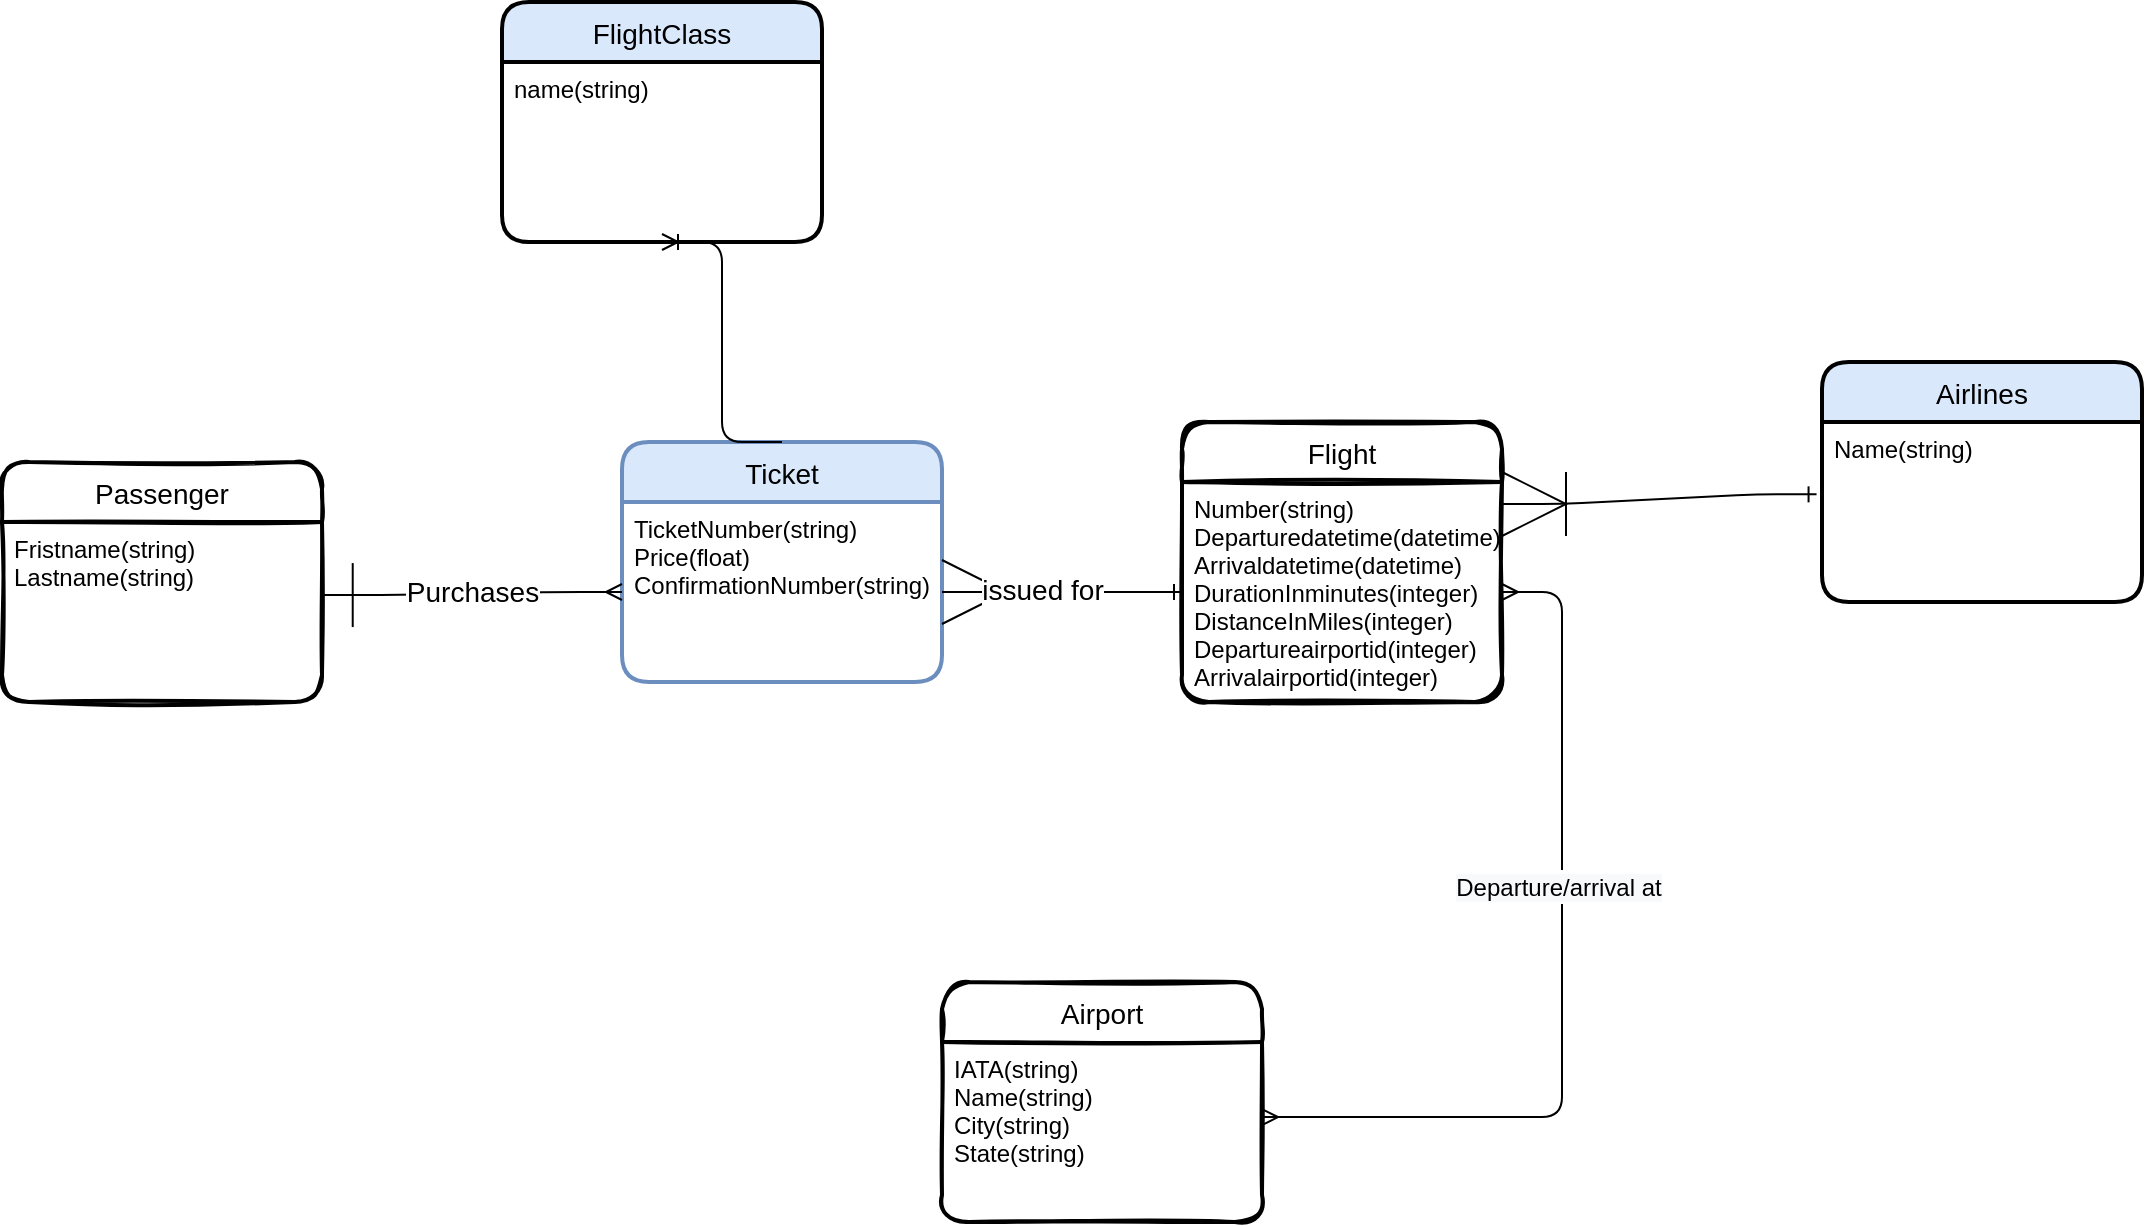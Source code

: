 <mxfile version="15.2.7" type="github">
  <diagram id="RMH9LBkZdMku891TQ4A5" name="Page-1">
    <mxGraphModel dx="865" dy="1647" grid="1" gridSize="10" guides="1" tooltips="1" connect="1" arrows="1" fold="1" page="1" pageScale="1" pageWidth="827" pageHeight="1169" math="0" shadow="0">
      <root>
        <mxCell id="0" />
        <mxCell id="1" parent="0" />
        <mxCell id="ENkWHnzuS75VNohpbnAh-1" value="Passenger" style="swimlane;childLayout=stackLayout;horizontal=1;startSize=30;horizontalStack=0;fontSize=14;fontStyle=0;strokeWidth=2;resizeParent=0;resizeLast=1;shadow=0;dashed=0;align=center;rounded=1;sketch=1;" vertex="1" parent="1">
          <mxGeometry x="50" y="50" width="160" height="120" as="geometry" />
        </mxCell>
        <mxCell id="ENkWHnzuS75VNohpbnAh-2" value="Fristname(string)&#xa;Lastname(string)&#xa;" style="align=left;strokeColor=none;fillColor=none;spacingLeft=4;fontSize=12;verticalAlign=top;resizable=0;rotatable=0;part=1;rounded=1;sketch=1;" vertex="1" parent="ENkWHnzuS75VNohpbnAh-1">
          <mxGeometry y="30" width="160" height="90" as="geometry" />
        </mxCell>
        <mxCell id="ENkWHnzuS75VNohpbnAh-3" value="Flight" style="swimlane;childLayout=stackLayout;horizontal=1;startSize=30;horizontalStack=0;fontSize=14;fontStyle=0;strokeWidth=2;resizeParent=0;resizeLast=1;shadow=0;dashed=0;align=center;rounded=1;sketch=1;" vertex="1" parent="1">
          <mxGeometry x="640" y="30" width="160" height="140" as="geometry" />
        </mxCell>
        <mxCell id="ENkWHnzuS75VNohpbnAh-4" value="Number(string)&#xa;Departuredatetime(datetime)&#xa;Arrivaldatetime(datetime)&#xa;DurationInminutes(integer)&#xa;DistanceInMiles(integer)&#xa;Departureairportid(integer)&#xa;Arrivalairportid(integer)" style="align=left;strokeColor=none;fillColor=none;spacingLeft=4;fontSize=12;verticalAlign=top;resizable=0;rotatable=0;part=1;rounded=1;sketch=1;" vertex="1" parent="ENkWHnzuS75VNohpbnAh-3">
          <mxGeometry y="30" width="160" height="110" as="geometry" />
        </mxCell>
        <mxCell id="ENkWHnzuS75VNohpbnAh-8" value="Airport" style="swimlane;childLayout=stackLayout;horizontal=1;startSize=30;horizontalStack=0;fontSize=14;fontStyle=0;strokeWidth=2;resizeParent=0;resizeLast=1;shadow=0;dashed=0;align=center;rounded=1;sketch=1;" vertex="1" parent="1">
          <mxGeometry x="520" y="310" width="160" height="120" as="geometry" />
        </mxCell>
        <mxCell id="ENkWHnzuS75VNohpbnAh-9" value="IATA(string)&#xa;Name(string)&#xa;City(string)&#xa;State(string)" style="align=left;strokeColor=none;fillColor=none;spacingLeft=4;fontSize=12;verticalAlign=top;resizable=0;rotatable=0;part=1;rounded=1;sketch=1;" vertex="1" parent="ENkWHnzuS75VNohpbnAh-8">
          <mxGeometry y="30" width="160" height="90" as="geometry" />
        </mxCell>
        <mxCell id="ENkWHnzuS75VNohpbnAh-12" value="" style="edgeStyle=entityRelationEdgeStyle;fontSize=12;html=1;endArrow=ERmany;startArrow=ERmany;exitX=1;exitY=0.417;exitDx=0;exitDy=0;exitPerimeter=0;" edge="1" parent="1" source="ENkWHnzuS75VNohpbnAh-9" target="ENkWHnzuS75VNohpbnAh-4">
          <mxGeometry width="100" height="100" relative="1" as="geometry">
            <mxPoint x="220" y="280" as="sourcePoint" />
            <mxPoint x="480" y="270" as="targetPoint" />
          </mxGeometry>
        </mxCell>
        <mxCell id="ENkWHnzuS75VNohpbnAh-26" value="&lt;span style=&quot;font-size: 12px ; background-color: rgb(248 , 249 , 250)&quot;&gt;Departure/arrival at&lt;/span&gt;" style="edgeLabel;html=1;align=center;verticalAlign=middle;resizable=0;points=[];fontSize=14;" vertex="1" connectable="0" parent="ENkWHnzuS75VNohpbnAh-12">
          <mxGeometry x="0.202" y="2" relative="1" as="geometry">
            <mxPoint as="offset" />
          </mxGeometry>
        </mxCell>
        <mxCell id="ENkWHnzuS75VNohpbnAh-16" value="Ticket" style="swimlane;childLayout=stackLayout;horizontal=1;startSize=30;horizontalStack=0;rounded=1;fontSize=14;fontStyle=0;strokeWidth=2;resizeParent=0;resizeLast=1;shadow=0;dashed=0;align=center;glass=0;sketch=0;fillColor=#dae8fc;strokeColor=#6c8ebf;" vertex="1" parent="1">
          <mxGeometry x="360" y="40" width="160" height="120" as="geometry" />
        </mxCell>
        <mxCell id="ENkWHnzuS75VNohpbnAh-17" value="TicketNumber(string)&#xa;Price(float)&#xa;ConfirmationNumber(string)" style="align=left;strokeColor=none;fillColor=none;spacingLeft=4;fontSize=12;verticalAlign=top;resizable=0;rotatable=0;part=1;" vertex="1" parent="ENkWHnzuS75VNohpbnAh-16">
          <mxGeometry y="30" width="160" height="90" as="geometry" />
        </mxCell>
        <mxCell id="ENkWHnzuS75VNohpbnAh-23" value="" style="edgeStyle=entityRelationEdgeStyle;fontSize=12;html=1;endArrow=ERmany;startArrow=ERone;startSize=30;exitX=0.996;exitY=0.406;exitDx=0;exitDy=0;exitPerimeter=0;entryX=0;entryY=0.5;entryDx=0;entryDy=0;startFill=0;" edge="1" parent="1" source="ENkWHnzuS75VNohpbnAh-2" target="ENkWHnzuS75VNohpbnAh-17">
          <mxGeometry width="100" height="100" relative="1" as="geometry">
            <mxPoint x="260" y="230" as="sourcePoint" />
            <mxPoint x="260" y="130" as="targetPoint" />
          </mxGeometry>
        </mxCell>
        <mxCell id="ENkWHnzuS75VNohpbnAh-25" value="Purchases" style="edgeLabel;html=1;align=center;verticalAlign=middle;resizable=0;points=[];fontSize=14;" vertex="1" connectable="0" parent="ENkWHnzuS75VNohpbnAh-23">
          <mxGeometry x="0.005" y="1" relative="1" as="geometry">
            <mxPoint as="offset" />
          </mxGeometry>
        </mxCell>
        <mxCell id="ENkWHnzuS75VNohpbnAh-24" value="" style="edgeStyle=entityRelationEdgeStyle;fontSize=12;html=1;endArrow=ERone;startArrow=ERmany;startSize=30;exitX=1;exitY=0.5;exitDx=0;exitDy=0;entryX=0;entryY=0.5;entryDx=0;entryDy=0;endFill=0;" edge="1" parent="1" source="ENkWHnzuS75VNohpbnAh-17" target="ENkWHnzuS75VNohpbnAh-4">
          <mxGeometry width="100" height="100" relative="1" as="geometry">
            <mxPoint x="260" y="230" as="sourcePoint" />
            <mxPoint x="360" y="130" as="targetPoint" />
          </mxGeometry>
        </mxCell>
        <mxCell id="ENkWHnzuS75VNohpbnAh-27" value="issued for" style="edgeLabel;html=1;align=center;verticalAlign=middle;resizable=0;points=[];fontSize=14;" vertex="1" connectable="0" parent="ENkWHnzuS75VNohpbnAh-24">
          <mxGeometry x="-0.169" y="1" relative="1" as="geometry">
            <mxPoint as="offset" />
          </mxGeometry>
        </mxCell>
        <mxCell id="ENkWHnzuS75VNohpbnAh-28" value="Airlines" style="swimlane;childLayout=stackLayout;horizontal=1;startSize=30;horizontalStack=0;rounded=1;fontSize=14;fontStyle=0;strokeWidth=2;resizeParent=0;resizeLast=1;shadow=0;dashed=0;align=center;glass=0;sketch=0;fillColor=#dae8fc;" vertex="1" parent="1">
          <mxGeometry x="960" width="160" height="120" as="geometry" />
        </mxCell>
        <mxCell id="ENkWHnzuS75VNohpbnAh-29" value="Name(string)&#xa;" style="align=left;strokeColor=none;fillColor=none;spacingLeft=4;fontSize=12;verticalAlign=top;resizable=0;rotatable=0;part=1;" vertex="1" parent="ENkWHnzuS75VNohpbnAh-28">
          <mxGeometry y="30" width="160" height="90" as="geometry" />
        </mxCell>
        <mxCell id="ENkWHnzuS75VNohpbnAh-30" value="" style="edgeStyle=entityRelationEdgeStyle;fontSize=12;html=1;endArrow=ERone;startSize=30;exitX=1;exitY=0.1;exitDx=0;exitDy=0;exitPerimeter=0;entryX=-0.017;entryY=0.402;entryDx=0;entryDy=0;entryPerimeter=0;startArrow=ERoneToMany;startFill=0;endFill=0;" edge="1" parent="1" source="ENkWHnzuS75VNohpbnAh-4" target="ENkWHnzuS75VNohpbnAh-29">
          <mxGeometry width="100" height="100" relative="1" as="geometry">
            <mxPoint x="860" y="230" as="sourcePoint" />
            <mxPoint x="960" y="120" as="targetPoint" />
          </mxGeometry>
        </mxCell>
        <mxCell id="ENkWHnzuS75VNohpbnAh-31" value="FlightClass" style="swimlane;childLayout=stackLayout;horizontal=1;startSize=30;horizontalStack=0;rounded=1;fontSize=14;fontStyle=0;strokeWidth=2;resizeParent=0;resizeLast=1;shadow=0;dashed=0;align=center;glass=0;sketch=0;fillColor=#dae8fc;" vertex="1" parent="1">
          <mxGeometry x="300" y="-180" width="160" height="120" as="geometry" />
        </mxCell>
        <mxCell id="ENkWHnzuS75VNohpbnAh-32" value="name(string)" style="align=left;strokeColor=none;fillColor=none;spacingLeft=4;fontSize=12;verticalAlign=top;resizable=0;rotatable=0;part=1;" vertex="1" parent="ENkWHnzuS75VNohpbnAh-31">
          <mxGeometry y="30" width="160" height="90" as="geometry" />
        </mxCell>
        <mxCell id="ENkWHnzuS75VNohpbnAh-34" value="" style="edgeStyle=entityRelationEdgeStyle;fontSize=12;html=1;endArrow=ERoneToMany;startSize=30;entryX=0.5;entryY=1;entryDx=0;entryDy=0;exitX=0.5;exitY=0;exitDx=0;exitDy=0;" edge="1" parent="1" source="ENkWHnzuS75VNohpbnAh-16" target="ENkWHnzuS75VNohpbnAh-32">
          <mxGeometry width="100" height="100" relative="1" as="geometry">
            <mxPoint x="190" y="70" as="sourcePoint" />
            <mxPoint x="290" y="-30" as="targetPoint" />
          </mxGeometry>
        </mxCell>
      </root>
    </mxGraphModel>
  </diagram>
</mxfile>
